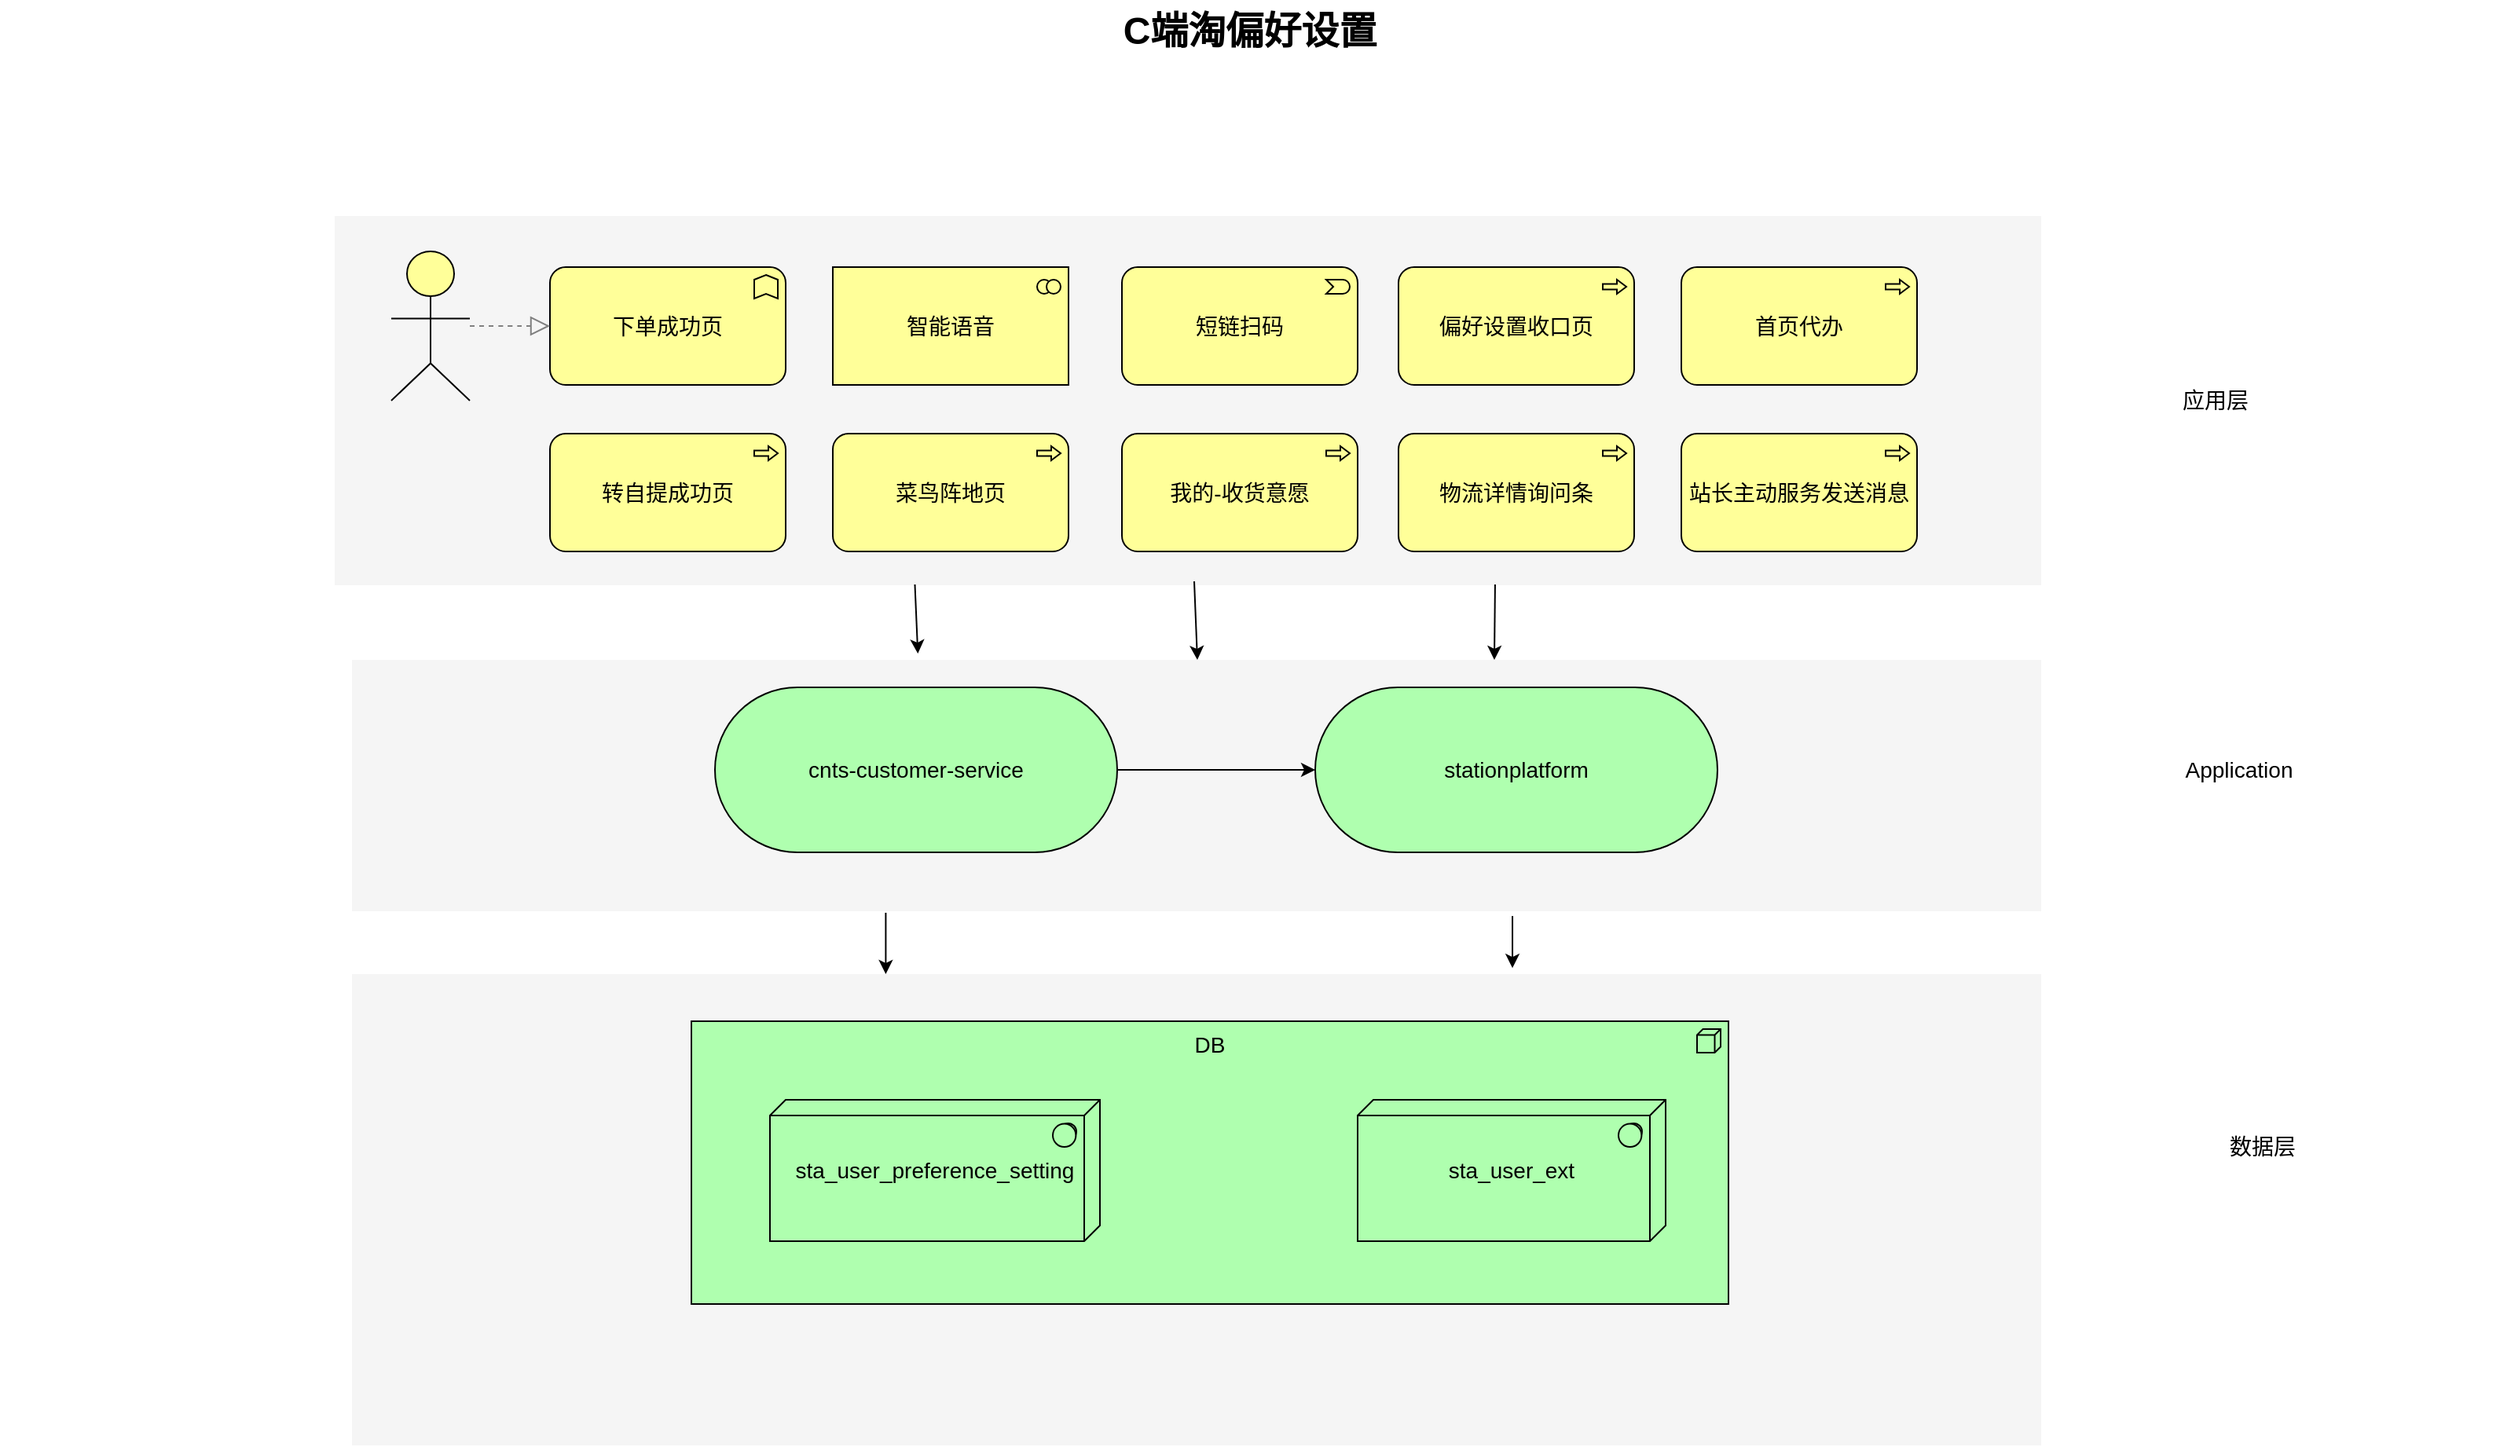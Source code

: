 <mxfile version="17.1.0" type="github">
  <diagram id="6I0OCvxSQrVGMHxT2VVA" name="Page-1">
    <mxGraphModel dx="1796" dy="500" grid="1" gridSize="10" guides="1" tooltips="1" connect="1" arrows="1" fold="1" page="1" pageScale="1" pageWidth="850" pageHeight="1100" math="0" shadow="0">
      <root>
        <mxCell id="0" />
        <mxCell id="1" parent="0" />
        <mxCell id="dKdSaXE48SgPbhcamS2K-30" value="" style="whiteSpace=wrap;html=1;strokeColor=none;strokeWidth=1;fillColor=#f5f5f5;fontSize=14;" parent="1" vertex="1">
          <mxGeometry x="194" y="810" width="1075" height="300" as="geometry" />
        </mxCell>
        <mxCell id="dKdSaXE48SgPbhcamS2K-31" value="" style="whiteSpace=wrap;html=1;strokeColor=none;strokeWidth=1;fillColor=#f5f5f5;fontSize=14;" parent="1" vertex="1">
          <mxGeometry x="194" y="610" width="1075" height="160" as="geometry" />
        </mxCell>
        <mxCell id="dKdSaXE48SgPbhcamS2K-32" value="" style="whiteSpace=wrap;html=1;strokeColor=none;strokeWidth=1;fillColor=#f5f5f5;fontSize=14;" parent="1" vertex="1">
          <mxGeometry x="183" y="327.5" width="1086" height="235" as="geometry" />
        </mxCell>
        <mxCell id="dKdSaXE48SgPbhcamS2K-33" value="DB" style="html=1;whiteSpace=wrap;fillColor=#AFFFAF;shape=mxgraph.archimate3.application;appType=node;archiType=square;fontSize=14;verticalAlign=top;" parent="1" vertex="1">
          <mxGeometry x="410" y="840" width="660" height="180" as="geometry" />
        </mxCell>
        <mxCell id="dKdSaXE48SgPbhcamS2K-35" value="sta_user_preference_setting" style="html=1;whiteSpace=wrap;fillColor=#AFFFAF;shape=mxgraph.archimate3.tech;techType=sysSw;fontSize=14;" parent="1" vertex="1">
          <mxGeometry x="460" y="890" width="210" height="90" as="geometry" />
        </mxCell>
        <mxCell id="dKdSaXE48SgPbhcamS2K-37" value="sta_user_ext" style="html=1;whiteSpace=wrap;fillColor=#AFFFAF;shape=mxgraph.archimate3.tech;techType=sysSw;fontSize=14;" parent="1" vertex="1">
          <mxGeometry x="834" y="890" width="196" height="90" as="geometry" />
        </mxCell>
        <mxCell id="dKdSaXE48SgPbhcamS2K-54" value="下单成功页" style="html=1;whiteSpace=wrap;fillColor=#ffff99;shape=mxgraph.archimate3.application;appType=func;archiType=rounded;fontSize=14;" parent="1" vertex="1">
          <mxGeometry x="320" y="360" width="150" height="75" as="geometry" />
        </mxCell>
        <mxCell id="dKdSaXE48SgPbhcamS2K-55" value="智能语音" style="html=1;whiteSpace=wrap;fillColor=#ffff99;shape=mxgraph.archimate3.application;appType=collab;archiType=square;fontSize=14;" parent="1" vertex="1">
          <mxGeometry x="500" y="360" width="150" height="75" as="geometry" />
        </mxCell>
        <mxCell id="dKdSaXE48SgPbhcamS2K-56" value="短链扫码" style="html=1;whiteSpace=wrap;fillColor=#ffff99;shape=mxgraph.archimate3.application;appType=event;archiType=rounded;fontSize=14;" parent="1" vertex="1">
          <mxGeometry x="684" y="360" width="150" height="75" as="geometry" />
        </mxCell>
        <mxCell id="dKdSaXE48SgPbhcamS2K-57" value="偏好设置收口页" style="html=1;whiteSpace=wrap;fillColor=#ffff99;shape=mxgraph.archimate3.application;appType=proc;archiType=rounded;fontSize=14;" parent="1" vertex="1">
          <mxGeometry x="860" y="360" width="150" height="75" as="geometry" />
        </mxCell>
        <mxCell id="dKdSaXE48SgPbhcamS2K-58" value="数据层" style="text;html=1;strokeColor=none;fillColor=none;align=center;verticalAlign=middle;whiteSpace=wrap;fontSize=14;" parent="1" vertex="1">
          <mxGeometry x="1290" y="910" width="240" height="20" as="geometry" />
        </mxCell>
        <mxCell id="dKdSaXE48SgPbhcamS2K-59" value="Application" style="text;html=1;strokeColor=none;fillColor=none;align=center;verticalAlign=middle;whiteSpace=wrap;fontSize=14;" parent="1" vertex="1">
          <mxGeometry x="1275" y="670" width="240" height="20" as="geometry" />
        </mxCell>
        <mxCell id="dKdSaXE48SgPbhcamS2K-60" value="应用层" style="text;html=1;strokeColor=none;fillColor=none;align=center;verticalAlign=middle;whiteSpace=wrap;fontSize=14;" parent="1" vertex="1">
          <mxGeometry x="1260" y="435" width="240" height="20" as="geometry" />
        </mxCell>
        <mxCell id="dKdSaXE48SgPbhcamS2K-61" style="edgeStyle=elbowEdgeStyle;rounded=1;elbow=vertical;html=1;dashed=1;startSize=10;endArrow=block;endFill=0;endSize=10;jettySize=auto;orthogonalLoop=1;strokeColor=#808080;fontSize=14;" parent="1" source="dKdSaXE48SgPbhcamS2K-62" target="dKdSaXE48SgPbhcamS2K-54" edge="1">
          <mxGeometry relative="1" as="geometry" />
        </mxCell>
        <mxCell id="dKdSaXE48SgPbhcamS2K-62" value="" style="html=1;whiteSpace=wrap;fillColor=#ffff99;shape=mxgraph.archimate3.actor;fontSize=14;" parent="1" vertex="1">
          <mxGeometry x="219" y="350" width="50" height="95" as="geometry" />
        </mxCell>
        <mxCell id="dKdSaXE48SgPbhcamS2K-63" value="C端淘偏好设置" style="text;strokeColor=none;fillColor=none;html=1;fontSize=24;fontStyle=1;verticalAlign=middle;align=center;" parent="1" vertex="1">
          <mxGeometry x="-30" y="190" width="1590" height="40" as="geometry" />
        </mxCell>
        <mxCell id="gb_uYs1yhF8X8UhJNQCG-4" value="首页代办" style="html=1;whiteSpace=wrap;fillColor=#ffff99;shape=mxgraph.archimate3.application;appType=proc;archiType=rounded;fontSize=14;" vertex="1" parent="1">
          <mxGeometry x="1040" y="360" width="150" height="75" as="geometry" />
        </mxCell>
        <mxCell id="gb_uYs1yhF8X8UhJNQCG-5" value="菜鸟阵地页" style="html=1;whiteSpace=wrap;fillColor=#ffff99;shape=mxgraph.archimate3.application;appType=proc;archiType=rounded;fontSize=14;" vertex="1" parent="1">
          <mxGeometry x="500" y="466" width="150" height="75" as="geometry" />
        </mxCell>
        <mxCell id="gb_uYs1yhF8X8UhJNQCG-6" value="转自提成功页" style="html=1;whiteSpace=wrap;fillColor=#ffff99;shape=mxgraph.archimate3.application;appType=proc;archiType=rounded;fontSize=14;" vertex="1" parent="1">
          <mxGeometry x="320" y="466" width="150" height="75" as="geometry" />
        </mxCell>
        <mxCell id="gb_uYs1yhF8X8UhJNQCG-7" value="我的-收货意愿" style="html=1;whiteSpace=wrap;fillColor=#ffff99;shape=mxgraph.archimate3.application;appType=proc;archiType=rounded;fontSize=14;" vertex="1" parent="1">
          <mxGeometry x="684" y="466" width="150" height="75" as="geometry" />
        </mxCell>
        <mxCell id="gb_uYs1yhF8X8UhJNQCG-8" value="物流详情询问条" style="html=1;whiteSpace=wrap;fillColor=#ffff99;shape=mxgraph.archimate3.application;appType=proc;archiType=rounded;fontSize=14;" vertex="1" parent="1">
          <mxGeometry x="860" y="466" width="150" height="75" as="geometry" />
        </mxCell>
        <mxCell id="gb_uYs1yhF8X8UhJNQCG-9" value="站长主动服务发送消息" style="html=1;whiteSpace=wrap;fillColor=#ffff99;shape=mxgraph.archimate3.application;appType=proc;archiType=rounded;fontSize=14;" vertex="1" parent="1">
          <mxGeometry x="1040" y="466" width="150" height="75" as="geometry" />
        </mxCell>
        <mxCell id="gb_uYs1yhF8X8UhJNQCG-10" value="cnts-customer-service" style="html=1;whiteSpace=wrap;fillColor=#AFFFAF;shape=mxgraph.archimate3.service;fontSize=14;" vertex="1" parent="1">
          <mxGeometry x="425" y="627.5" width="256" height="105" as="geometry" />
        </mxCell>
        <mxCell id="gb_uYs1yhF8X8UhJNQCG-11" value="stationplatform" style="html=1;whiteSpace=wrap;fillColor=#AFFFAF;shape=mxgraph.archimate3.service;fontSize=14;" vertex="1" parent="1">
          <mxGeometry x="807" y="627.5" width="256" height="105" as="geometry" />
        </mxCell>
        <mxCell id="gb_uYs1yhF8X8UhJNQCG-15" value="" style="endArrow=classic;html=1;rounded=0;" edge="1" parent="1">
          <mxGeometry width="50" height="50" relative="1" as="geometry">
            <mxPoint x="730" y="560" as="sourcePoint" />
            <mxPoint x="732" y="610" as="targetPoint" />
          </mxGeometry>
        </mxCell>
        <mxCell id="gb_uYs1yhF8X8UhJNQCG-18" value="" style="endArrow=classic;html=1;rounded=0;exitX=0.68;exitY=0.998;exitDx=0;exitDy=0;exitPerimeter=0;" edge="1" parent="1" source="dKdSaXE48SgPbhcamS2K-32">
          <mxGeometry width="50" height="50" relative="1" as="geometry">
            <mxPoint x="930" y="591" as="sourcePoint" />
            <mxPoint x="921" y="610" as="targetPoint" />
          </mxGeometry>
        </mxCell>
        <mxCell id="gb_uYs1yhF8X8UhJNQCG-19" value="" style="endArrow=classic;html=1;rounded=0;exitX=0.34;exitY=0.998;exitDx=0;exitDy=0;exitPerimeter=0;entryX=0.335;entryY=-0.025;entryDx=0;entryDy=0;entryPerimeter=0;" edge="1" parent="1" source="dKdSaXE48SgPbhcamS2K-32" target="dKdSaXE48SgPbhcamS2K-31">
          <mxGeometry width="50" height="50" relative="1" as="geometry">
            <mxPoint x="860" y="650" as="sourcePoint" />
            <mxPoint x="910" y="600" as="targetPoint" />
          </mxGeometry>
        </mxCell>
        <mxCell id="gb_uYs1yhF8X8UhJNQCG-20" value="" style="endArrow=classic;html=1;rounded=0;exitX=0;exitY=0;exitDx=256;exitDy=52.5;exitPerimeter=0;" edge="1" parent="1" source="gb_uYs1yhF8X8UhJNQCG-10" target="gb_uYs1yhF8X8UhJNQCG-11">
          <mxGeometry width="50" height="50" relative="1" as="geometry">
            <mxPoint x="660" y="670" as="sourcePoint" />
            <mxPoint x="710" y="620" as="targetPoint" />
          </mxGeometry>
        </mxCell>
        <mxCell id="gb_uYs1yhF8X8UhJNQCG-21" value="" style="endArrow=classic;html=1;rounded=0;exitX=0.316;exitY=1.006;exitDx=0;exitDy=0;exitPerimeter=0;entryX=0.316;entryY=0;entryDx=0;entryDy=0;entryPerimeter=0;" edge="1" parent="1" source="dKdSaXE48SgPbhcamS2K-31" target="dKdSaXE48SgPbhcamS2K-30">
          <mxGeometry width="50" height="50" relative="1" as="geometry">
            <mxPoint x="740" y="930" as="sourcePoint" />
            <mxPoint x="790" y="880" as="targetPoint" />
          </mxGeometry>
        </mxCell>
        <mxCell id="gb_uYs1yhF8X8UhJNQCG-22" value="" style="endArrow=classic;html=1;rounded=0;exitX=0.687;exitY=1.019;exitDx=0;exitDy=0;exitPerimeter=0;entryX=0.687;entryY=-0.013;entryDx=0;entryDy=0;entryPerimeter=0;" edge="1" parent="1" source="dKdSaXE48SgPbhcamS2K-31" target="dKdSaXE48SgPbhcamS2K-30">
          <mxGeometry width="50" height="50" relative="1" as="geometry">
            <mxPoint x="740" y="930" as="sourcePoint" />
            <mxPoint x="790" y="880" as="targetPoint" />
          </mxGeometry>
        </mxCell>
      </root>
    </mxGraphModel>
  </diagram>
</mxfile>
